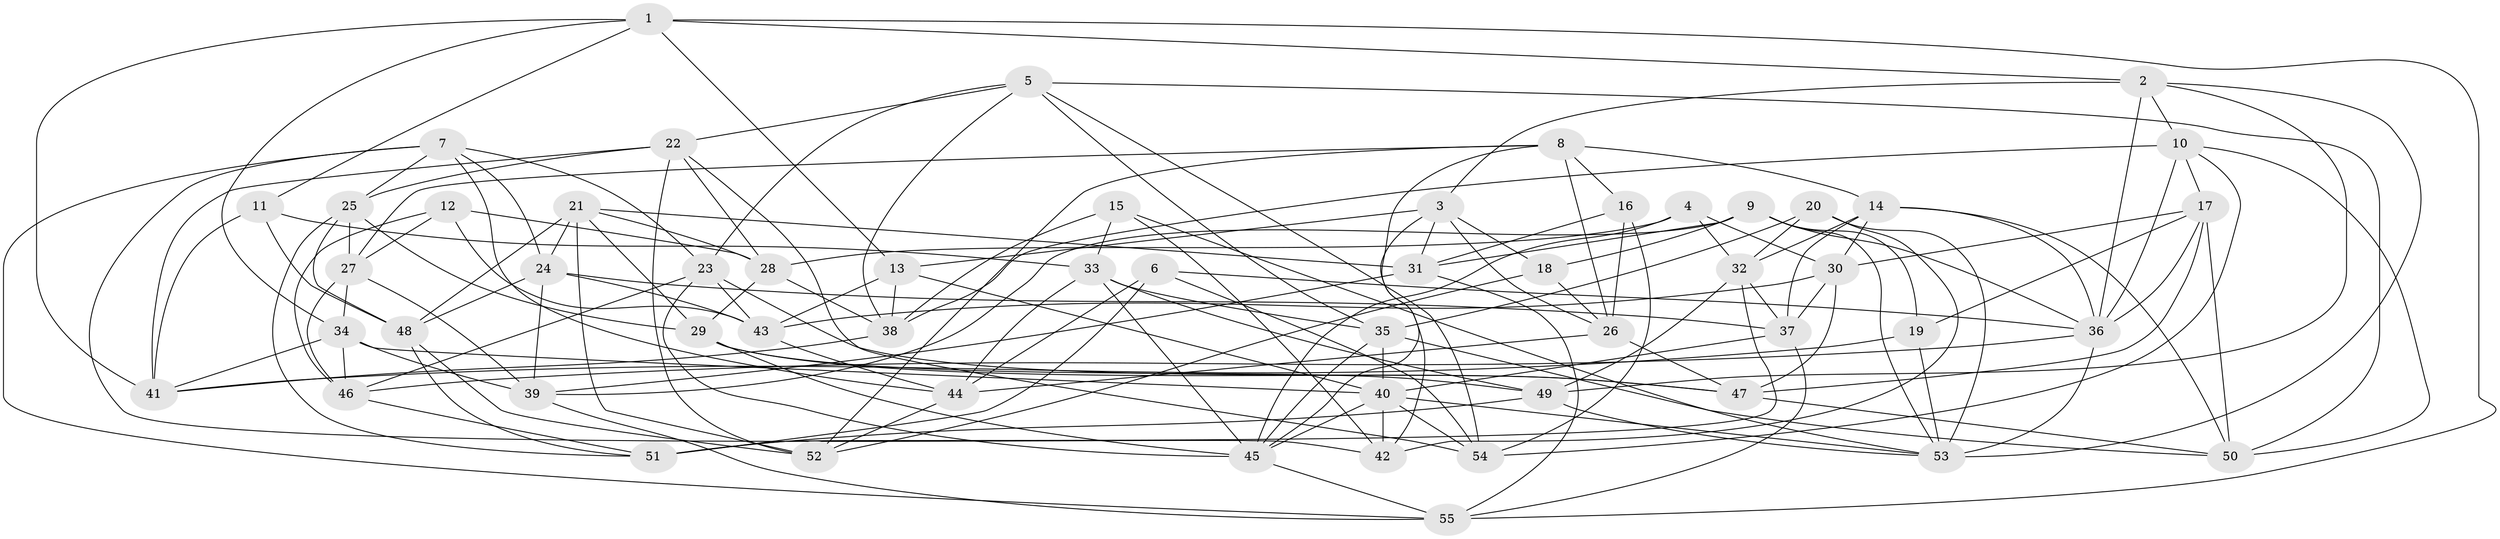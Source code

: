 // original degree distribution, {4: 1.0}
// Generated by graph-tools (version 1.1) at 2025/50/03/09/25 03:50:46]
// undirected, 55 vertices, 159 edges
graph export_dot {
graph [start="1"]
  node [color=gray90,style=filled];
  1;
  2;
  3;
  4;
  5;
  6;
  7;
  8;
  9;
  10;
  11;
  12;
  13;
  14;
  15;
  16;
  17;
  18;
  19;
  20;
  21;
  22;
  23;
  24;
  25;
  26;
  27;
  28;
  29;
  30;
  31;
  32;
  33;
  34;
  35;
  36;
  37;
  38;
  39;
  40;
  41;
  42;
  43;
  44;
  45;
  46;
  47;
  48;
  49;
  50;
  51;
  52;
  53;
  54;
  55;
  1 -- 2 [weight=1.0];
  1 -- 11 [weight=1.0];
  1 -- 13 [weight=1.0];
  1 -- 34 [weight=1.0];
  1 -- 41 [weight=1.0];
  1 -- 55 [weight=1.0];
  2 -- 3 [weight=1.0];
  2 -- 10 [weight=1.0];
  2 -- 36 [weight=1.0];
  2 -- 49 [weight=1.0];
  2 -- 53 [weight=1.0];
  3 -- 13 [weight=1.0];
  3 -- 18 [weight=1.0];
  3 -- 26 [weight=1.0];
  3 -- 31 [weight=1.0];
  3 -- 45 [weight=1.0];
  4 -- 28 [weight=1.0];
  4 -- 30 [weight=1.0];
  4 -- 32 [weight=1.0];
  4 -- 45 [weight=1.0];
  5 -- 22 [weight=1.0];
  5 -- 23 [weight=1.0];
  5 -- 35 [weight=1.0];
  5 -- 38 [weight=1.0];
  5 -- 50 [weight=1.0];
  5 -- 54 [weight=1.0];
  6 -- 36 [weight=1.0];
  6 -- 44 [weight=1.0];
  6 -- 51 [weight=1.0];
  6 -- 54 [weight=1.0];
  7 -- 23 [weight=1.0];
  7 -- 24 [weight=1.0];
  7 -- 25 [weight=1.0];
  7 -- 42 [weight=1.0];
  7 -- 44 [weight=1.0];
  7 -- 55 [weight=1.0];
  8 -- 14 [weight=1.0];
  8 -- 16 [weight=1.0];
  8 -- 26 [weight=1.0];
  8 -- 27 [weight=1.0];
  8 -- 42 [weight=1.0];
  8 -- 52 [weight=1.0];
  9 -- 18 [weight=1.0];
  9 -- 19 [weight=1.0];
  9 -- 31 [weight=1.0];
  9 -- 36 [weight=1.0];
  9 -- 39 [weight=1.0];
  9 -- 53 [weight=1.0];
  10 -- 17 [weight=1.0];
  10 -- 36 [weight=1.0];
  10 -- 38 [weight=1.0];
  10 -- 50 [weight=1.0];
  10 -- 54 [weight=1.0];
  11 -- 33 [weight=1.0];
  11 -- 41 [weight=1.0];
  11 -- 48 [weight=1.0];
  12 -- 27 [weight=1.0];
  12 -- 28 [weight=1.0];
  12 -- 43 [weight=1.0];
  12 -- 46 [weight=1.0];
  13 -- 38 [weight=1.0];
  13 -- 40 [weight=2.0];
  13 -- 43 [weight=1.0];
  14 -- 30 [weight=1.0];
  14 -- 32 [weight=1.0];
  14 -- 36 [weight=1.0];
  14 -- 37 [weight=1.0];
  14 -- 50 [weight=1.0];
  15 -- 33 [weight=1.0];
  15 -- 38 [weight=1.0];
  15 -- 42 [weight=1.0];
  15 -- 53 [weight=1.0];
  16 -- 26 [weight=1.0];
  16 -- 31 [weight=1.0];
  16 -- 54 [weight=1.0];
  17 -- 19 [weight=1.0];
  17 -- 30 [weight=1.0];
  17 -- 36 [weight=1.0];
  17 -- 47 [weight=1.0];
  17 -- 50 [weight=1.0];
  18 -- 26 [weight=1.0];
  18 -- 52 [weight=1.0];
  19 -- 41 [weight=1.0];
  19 -- 53 [weight=1.0];
  20 -- 32 [weight=1.0];
  20 -- 35 [weight=1.0];
  20 -- 42 [weight=1.0];
  20 -- 53 [weight=1.0];
  21 -- 24 [weight=1.0];
  21 -- 28 [weight=1.0];
  21 -- 29 [weight=1.0];
  21 -- 31 [weight=1.0];
  21 -- 48 [weight=1.0];
  21 -- 52 [weight=1.0];
  22 -- 25 [weight=1.0];
  22 -- 28 [weight=1.0];
  22 -- 41 [weight=1.0];
  22 -- 52 [weight=1.0];
  22 -- 54 [weight=1.0];
  23 -- 43 [weight=1.0];
  23 -- 45 [weight=1.0];
  23 -- 46 [weight=1.0];
  23 -- 47 [weight=1.0];
  24 -- 37 [weight=1.0];
  24 -- 39 [weight=1.0];
  24 -- 43 [weight=1.0];
  24 -- 48 [weight=1.0];
  25 -- 27 [weight=1.0];
  25 -- 29 [weight=1.0];
  25 -- 48 [weight=1.0];
  25 -- 51 [weight=1.0];
  26 -- 44 [weight=1.0];
  26 -- 47 [weight=1.0];
  27 -- 34 [weight=1.0];
  27 -- 39 [weight=1.0];
  27 -- 46 [weight=1.0];
  28 -- 29 [weight=1.0];
  28 -- 38 [weight=1.0];
  29 -- 45 [weight=1.0];
  29 -- 47 [weight=1.0];
  29 -- 49 [weight=1.0];
  30 -- 37 [weight=1.0];
  30 -- 43 [weight=1.0];
  30 -- 47 [weight=1.0];
  31 -- 39 [weight=1.0];
  31 -- 55 [weight=1.0];
  32 -- 37 [weight=1.0];
  32 -- 49 [weight=1.0];
  32 -- 51 [weight=1.0];
  33 -- 35 [weight=1.0];
  33 -- 44 [weight=1.0];
  33 -- 45 [weight=1.0];
  33 -- 49 [weight=1.0];
  34 -- 39 [weight=1.0];
  34 -- 40 [weight=1.0];
  34 -- 41 [weight=1.0];
  34 -- 46 [weight=1.0];
  35 -- 40 [weight=1.0];
  35 -- 45 [weight=1.0];
  35 -- 50 [weight=1.0];
  36 -- 46 [weight=1.0];
  36 -- 53 [weight=1.0];
  37 -- 40 [weight=1.0];
  37 -- 55 [weight=1.0];
  38 -- 41 [weight=1.0];
  39 -- 55 [weight=1.0];
  40 -- 42 [weight=2.0];
  40 -- 45 [weight=1.0];
  40 -- 53 [weight=1.0];
  40 -- 54 [weight=1.0];
  43 -- 44 [weight=1.0];
  44 -- 52 [weight=1.0];
  45 -- 55 [weight=1.0];
  46 -- 51 [weight=1.0];
  47 -- 50 [weight=1.0];
  48 -- 51 [weight=1.0];
  48 -- 52 [weight=1.0];
  49 -- 51 [weight=1.0];
  49 -- 53 [weight=1.0];
}
